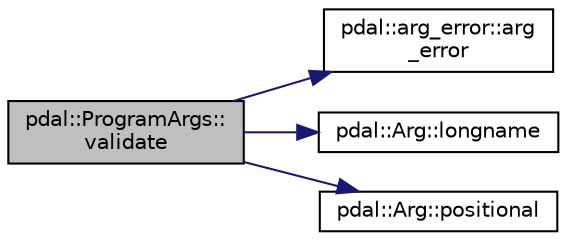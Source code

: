 digraph "pdal::ProgramArgs::validate"
{
  edge [fontname="Helvetica",fontsize="10",labelfontname="Helvetica",labelfontsize="10"];
  node [fontname="Helvetica",fontsize="10",shape=record];
  rankdir="LR";
  Node1 [label="pdal::ProgramArgs::\lvalidate",height=0.2,width=0.4,color="black", fillcolor="grey75", style="filled", fontcolor="black"];
  Node1 -> Node2 [color="midnightblue",fontsize="10",style="solid",fontname="Helvetica"];
  Node2 [label="pdal::arg_error::arg\l_error",height=0.2,width=0.4,color="black", fillcolor="white", style="filled",URL="$classpdal_1_1arg__error.html#a9c69d74938ebdf04e76cad0724f87d51"];
  Node1 -> Node3 [color="midnightblue",fontsize="10",style="solid",fontname="Helvetica"];
  Node3 [label="pdal::Arg::longname",height=0.2,width=0.4,color="black", fillcolor="white", style="filled",URL="$classpdal_1_1Arg.html#a70d1a737ace051dea6625311aa7ef073"];
  Node1 -> Node4 [color="midnightblue",fontsize="10",style="solid",fontname="Helvetica"];
  Node4 [label="pdal::Arg::positional",height=0.2,width=0.4,color="black", fillcolor="white", style="filled",URL="$classpdal_1_1Arg.html#a4b79c0275fed0c6292b765b1edc4ba24"];
}
